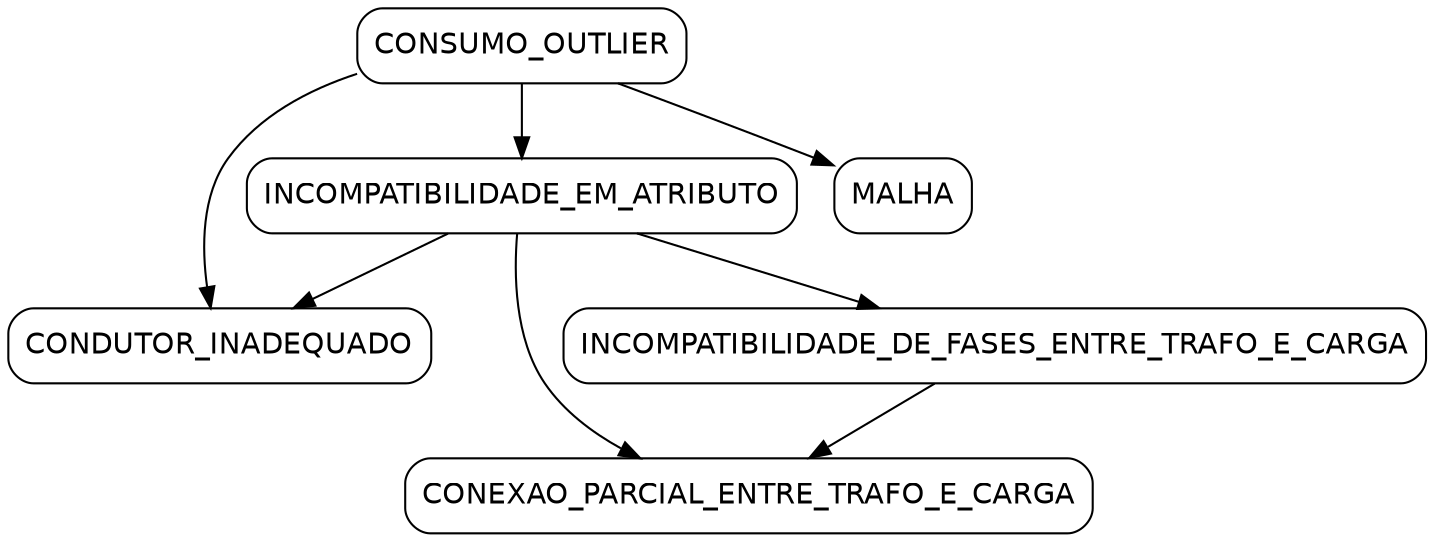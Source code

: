 digraph {

node [shape="box", style="rounded", fontname = "helvetica"]
    CONDUTOR_INADEQUADO
    CONEXAO_PARCIAL_ENTRE_TRAFO_E_CARGA
    CONSUMO_OUTLIER
    INCOMPATIBILIDADE_DE_FASES_ENTRE_TRAFO_E_CARGA
    INCOMPATIBILIDADE_EM_ATRIBUTO
    MALHA

CONSUMO_OUTLIER                                -> MALHA
CONSUMO_OUTLIER                                -> INCOMPATIBILIDADE_EM_ATRIBUTO
CONSUMO_OUTLIER                                -> CONDUTOR_INADEQUADO
INCOMPATIBILIDADE_EM_ATRIBUTO                  -> INCOMPATIBILIDADE_DE_FASES_ENTRE_TRAFO_E_CARGA
INCOMPATIBILIDADE_EM_ATRIBUTO                  -> CONEXAO_PARCIAL_ENTRE_TRAFO_E_CARGA
INCOMPATIBILIDADE_EM_ATRIBUTO                  -> CONDUTOR_INADEQUADO
INCOMPATIBILIDADE_DE_FASES_ENTRE_TRAFO_E_CARGA -> CONEXAO_PARCIAL_ENTRE_TRAFO_E_CARGA

}
